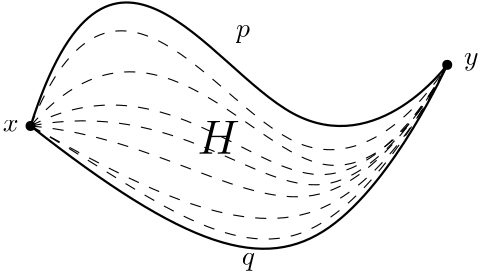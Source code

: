 <?xml version="1.0"?>
<!DOCTYPE ipe SYSTEM "ipe.dtd">
<ipe version="70212" creator="Ipe 7.2.12">
<info created="D:20180323150704" modified="D:20191021231550"/>
<ipestyle name="basic">
<symbol name="arrow/arc(spx)">
<path stroke="sym-stroke" fill="sym-stroke" pen="sym-pen">
0 0 m
-1 0.333 l
-1 -0.333 l
h
</path>
</symbol>
<symbol name="arrow/farc(spx)">
<path stroke="sym-stroke" fill="white" pen="sym-pen">
0 0 m
-1 0.333 l
-1 -0.333 l
h
</path>
</symbol>
<symbol name="arrow/ptarc(spx)">
<path stroke="sym-stroke" fill="sym-stroke" pen="sym-pen">
0 0 m
-1 0.333 l
-0.8 0 l
-1 -0.333 l
h
</path>
</symbol>
<symbol name="arrow/fptarc(spx)">
<path stroke="sym-stroke" fill="white" pen="sym-pen">
0 0 m
-1 0.333 l
-0.8 0 l
-1 -0.333 l
h
</path>
</symbol>
<symbol name="mark/circle(sx)" transformations="translations">
<path fill="sym-stroke">
0.6 0 0 0.6 0 0 e
0.4 0 0 0.4 0 0 e
</path>
</symbol>
<symbol name="mark/disk(sx)" transformations="translations">
<path fill="sym-stroke">
0.6 0 0 0.6 0 0 e
</path>
</symbol>
<symbol name="mark/fdisk(sfx)" transformations="translations">
<group>
<path fill="sym-fill">
0.5 0 0 0.5 0 0 e
</path>
<path fill="sym-stroke" fillrule="eofill">
0.6 0 0 0.6 0 0 e
0.4 0 0 0.4 0 0 e
</path>
</group>
</symbol>
<symbol name="mark/box(sx)" transformations="translations">
<path fill="sym-stroke" fillrule="eofill">
-0.6 -0.6 m
0.6 -0.6 l
0.6 0.6 l
-0.6 0.6 l
h
-0.4 -0.4 m
0.4 -0.4 l
0.4 0.4 l
-0.4 0.4 l
h
</path>
</symbol>
<symbol name="mark/square(sx)" transformations="translations">
<path fill="sym-stroke">
-0.6 -0.6 m
0.6 -0.6 l
0.6 0.6 l
-0.6 0.6 l
h
</path>
</symbol>
<symbol name="mark/fsquare(sfx)" transformations="translations">
<group>
<path fill="sym-fill">
-0.5 -0.5 m
0.5 -0.5 l
0.5 0.5 l
-0.5 0.5 l
h
</path>
<path fill="sym-stroke" fillrule="eofill">
-0.6 -0.6 m
0.6 -0.6 l
0.6 0.6 l
-0.6 0.6 l
h
-0.4 -0.4 m
0.4 -0.4 l
0.4 0.4 l
-0.4 0.4 l
h
</path>
</group>
</symbol>
<symbol name="mark/cross(sx)" transformations="translations">
<group>
<path fill="sym-stroke">
-0.43 -0.57 m
0.57 0.43 l
0.43 0.57 l
-0.57 -0.43 l
h
</path>
<path fill="sym-stroke">
-0.43 0.57 m
0.57 -0.43 l
0.43 -0.57 l
-0.57 0.43 l
h
</path>
</group>
</symbol>
<symbol name="arrow/fnormal(spx)">
<path stroke="sym-stroke" fill="white" pen="sym-pen">
0 0 m
-1 0.333 l
-1 -0.333 l
h
</path>
</symbol>
<symbol name="arrow/pointed(spx)">
<path stroke="sym-stroke" fill="sym-stroke" pen="sym-pen">
0 0 m
-1 0.333 l
-0.8 0 l
-1 -0.333 l
h
</path>
</symbol>
<symbol name="arrow/fpointed(spx)">
<path stroke="sym-stroke" fill="white" pen="sym-pen">
0 0 m
-1 0.333 l
-0.8 0 l
-1 -0.333 l
h
</path>
</symbol>
<symbol name="arrow/linear(spx)">
<path stroke="sym-stroke" pen="sym-pen">
-1 0.333 m
0 0 l
-1 -0.333 l
</path>
</symbol>
<symbol name="arrow/fdouble(spx)">
<path stroke="sym-stroke" fill="white" pen="sym-pen">
0 0 m
-1 0.333 l
-1 -0.333 l
h
-1 0 m
-2 0.333 l
-2 -0.333 l
h
</path>
</symbol>
<symbol name="arrow/double(spx)">
<path stroke="sym-stroke" fill="sym-stroke" pen="sym-pen">
0 0 m
-1 0.333 l
-1 -0.333 l
h
-1 0 m
-2 0.333 l
-2 -0.333 l
h
</path>
</symbol>
<pen name="heavier" value="0.8"/>
<pen name="fat" value="1.2"/>
<pen name="ultrafat" value="2"/>
<symbolsize name="large" value="5"/>
<symbolsize name="small" value="2"/>
<symbolsize name="tiny" value="1.1"/>
<arrowsize name="large" value="10"/>
<arrowsize name="small" value="5"/>
<arrowsize name="tiny" value="3"/>
<color name="black" value="0"/>
<color name="red" value="1 0 0"/>
<color name="green" value="0 1 0"/>
<color name="blue" value="0.274 0.392 0.666"/>
<color name="yellow" value="1 1 0"/>
<color name="orange" value="1 0.647 0"/>
<color name="gold" value="1 0.843 0"/>
<color name="purple" value="0.627 0.125 0.941"/>
<color name="gray" value="0.745"/>
<color name="brown" value="0.647 0.165 0.165"/>
<color name="navy" value="0 0 0.502"/>
<color name="pink" value="1 0.753 0.796"/>
<color name="seagreen" value="0.18 0.545 0.341"/>
<color name="turquoise" value="0.251 0.878 0.816"/>
<color name="violet" value="0.933 0.51 0.933"/>
<color name="darkblue" value="0 0 0.545"/>
<color name="darkcyan" value="0 0.545 0.545"/>
<color name="darkgray" value="0.663"/>
<color name="darkgreen" value="0 0.392 0"/>
<color name="darkmagenta" value="0.545 0 0.545"/>
<color name="darkorange" value="1 0.549 0"/>
<color name="darkred" value="0.545 0 0"/>
<color name="lightblue" value="0.678 0.847 0.902"/>
<color name="lightcyan" value="0.878 1 1"/>
<color name="lightgray" value="0.827"/>
<color name="lightgreen" value="0.565 0.933 0.565"/>
<color name="lightyellow" value="1 1 0.878"/>
<color name="black15" value="0.85"/>
<color name="black30" value="0.7"/>
<color name="black50" value="0.5"/>
<color name="black70" value="0.3"/>
<color name="blue15" value="0.891 0.908 0.95"/>
<color name="blue30" value="0.782 0.817 0.9"/>
<color name="blue50" value="0.637 0.696 0.833"/>
<color name="blue70" value="0.492 0.574 0.766"/>
<color name="brown15" value="0.944 0.926 0.879"/>
<color name="brown30" value="0.888 0.852 0.758"/>
<color name="brown50" value="0.813 0.754 0.598"/>
<color name="brown70" value="0.739 0.656 0.437"/>
<color name="cyanblue" value="0.313 0.666 0.901"/>
<color name="cyanblue15" value="0.897 0.95 0.985"/>
<color name="cyanblue30" value="0.794 0.9 0.97"/>
<color name="cyanblue50" value="0.656 0.833 0.95"/>
<color name="cyanblue70" value="0.519 0.766 0.931"/>
<color name="green15" value="0.85 0.938 0.926"/>
<color name="green30" value="0.7 0.876 0.852"/>
<color name="green50" value="0.5 0.794 0.754"/>
<color name="green70" value="0.3 0.711 0.656"/>
<color name="lilac" value="0.627 0 0.47"/>
<color name="lilac15" value="0.944 0.85 0.92"/>
<color name="lilac30" value="0.888 0.7 0.841"/>
<color name="lilac50" value="0.813 0.5 0.735"/>
<color name="lilac70" value="0.739 0.3 0.629"/>
<color name="orange15" value="0.979 0.944 0.867"/>
<color name="orange30" value="0.958 0.888 0.735"/>
<color name="orange50" value="0.931 0.813 0.558"/>
<color name="orange70" value="0.903 0.739 0.382"/>
<color name="palegreen" value="0.509 0.745 0.235"/>
<color name="palegreen15" value="0.926 0.961 0.885"/>
<color name="palegreen30" value="0.852 0.923 0.77"/>
<color name="palegreen50" value="0.754 0.872 0.617"/>
<color name="palegreen70" value="0.656 0.821 0.464"/>
<color name="red15" value="0.944 0.867 0.873"/>
<color name="red30" value="0.888 0.735 0.747"/>
<color name="red50" value="0.813 0.558 0.578"/>
<color name="red70" value="0.739 0.382 0.409"/>
<color name="seablue" value="0.196 0.313 0.549"/>
<color name="seablue15" value="0.879 0.897 0.932"/>
<color name="seablue30" value="0.758 0.794 0.864"/>
<color name="seablue50" value="0.598 0.656 0.774"/>
<color name="seablue70" value="0.437 0.519 0.684"/>
<color name="yellow15" value="0.997 0.985 0.861"/>
<color name="yellow30" value="0.994 0.97 0.723"/>
<color name="yellow50" value="0.99 0.95 0.539"/>
<color name="yellow70" value="0.986 0.931 0.354"/>
<dashstyle name="dashed" value="[4] 0"/>
<dashstyle name="dotted" value="[1 3] 0"/>
<dashstyle name="dash dotted" value="[4 2 1 2] 0"/>
<dashstyle name="dash dot dotted" value="[4 2 1 2 1 2] 0"/>
<textsize name="large" value="\large"/>
<textsize name="Large" value="\Large"/>
<textsize name="LARGE" value="\LARGE"/>
<textsize name="huge" value="\huge"/>
<textsize name="Huge" value="\Huge"/>
<textsize name="small" value="\small"/>
<textsize name="footnote" value="\footnotesize"/>
<textsize name="tiny" value="\tiny"/>
<textstyle name="center" begin="\begin{center}" end="\end{center}"/>
<textstyle name="itemize" begin="\begin{itemize}" end="\end{itemize}"/>
<textstyle name="item" begin="\begin{itemize}\item{}" end="\end{itemize}"/>
<gridsize name="4 pts" value="4"/>
<gridsize name="8 pts (~3 mm)" value="8"/>
<gridsize name="16 pts (~6 mm)" value="16"/>
<gridsize name="32 pts (~12 mm)" value="32"/>
<gridsize name="10 pts (~3.5 mm)" value="10"/>
<gridsize name="20 pts (~7 mm)" value="20"/>
<gridsize name="14 pts (~5 mm)" value="14"/>
<gridsize name="28 pts (~10 mm)" value="28"/>
<gridsize name="56 pts (~20 mm)" value="56"/>
<gridsize name="1 pts" value="1"/>
<gridsize name="2 pts" value="2"/>
<gridsize name="3 pts" value="3"/>
<anglesize name="90 deg" value="90"/>
<anglesize name="60 deg" value="60"/>
<anglesize name="45 deg" value="45"/>
<anglesize name="30 deg" value="30"/>
<anglesize name="22.5 deg" value="22.5"/>
<opacity name="10%" value="0.1"/>
<opacity name="30%" value="0.3"/>
<opacity name="50%" value="0.5"/>
<opacity name="40%" value="0.4"/>
<opacity name="60%" value="0.6"/>
<opacity name="70%" value="0.75"/>
<opacity name="80%" value="0.8"/>
<opacity name="90%" value="0.7"/>
<tiling name="falling" angle="-60" step="4" width="1"/>
<tiling name="rising" angle="30" step="4" width="1"/>
</ipestyle>
<page>
<layer name="alpha"/>
<view layers="alpha" active="alpha"/>
<use layer="alpha" name="mark/disk(sx)" pos="138 682" size="normal" stroke="black"/>
<use name="mark/disk(sx)" pos="288 704" size="normal" stroke="black"/>
<path stroke="black" pen="heavier">
138 682 m
166 770
238 636
288 704
288 704 c
</path>
<path stroke="black" dash="dashed">
138 682 m
168 756
240 622
288 704
288 704 c
</path>
<path stroke="black" dash="dashed">
138 682 m
180 730
250 620
288 704
288 704 c
</path>
<path stroke="black" pen="heavier">
138 682 m
194 638
250 620
288 704
288 704 c
</path>
<path stroke="black" dash="dashed">
138 682 m
174 662
250 620
288 704
288 704 c
</path>
<path stroke="black" dash="dashed">
138 682 m
184 678
248 624
288 704
288 704 c
</path>
<path stroke="black" dash="dashed">
138 682 m
190 692
248 624
288 704
288 704 c
</path>
<path stroke="black" dash="dashed">
138 682 m
184 706
248 624
288 704
288 704 c
</path>
<text transformations="translations" pos="212 714" stroke="black" type="label" width="5.012" height="4.297" depth="1.93" valign="baseline" style="math">p</text>
<text transformations="translations" pos="214 632" stroke="black" type="label" width="4.805" height="4.297" depth="1.93" valign="baseline" style="math">q</text>
<text matrix="1 0 0 1 -2 0" transformations="translations" pos="130 680" stroke="black" type="label" width="5.694" height="4.289" depth="0" valign="baseline" style="math">x</text>
<text matrix="1 0 0 1 164 24" transformations="translations" pos="130 680" stroke="black" type="label" width="5.242" height="4.297" depth="1.93" valign="baseline" style="math">y</text>
<text transformations="translations" pos="198 672" stroke="black" type="label" width="15.297" height="11.764" depth="0" valign="baseline" size="LARGE" style="math">H</text>
<path stroke="black" dash="dashed">
138 682 m
174 662
240 604
288 704
288 704 c
</path>
</page>
</ipe>
